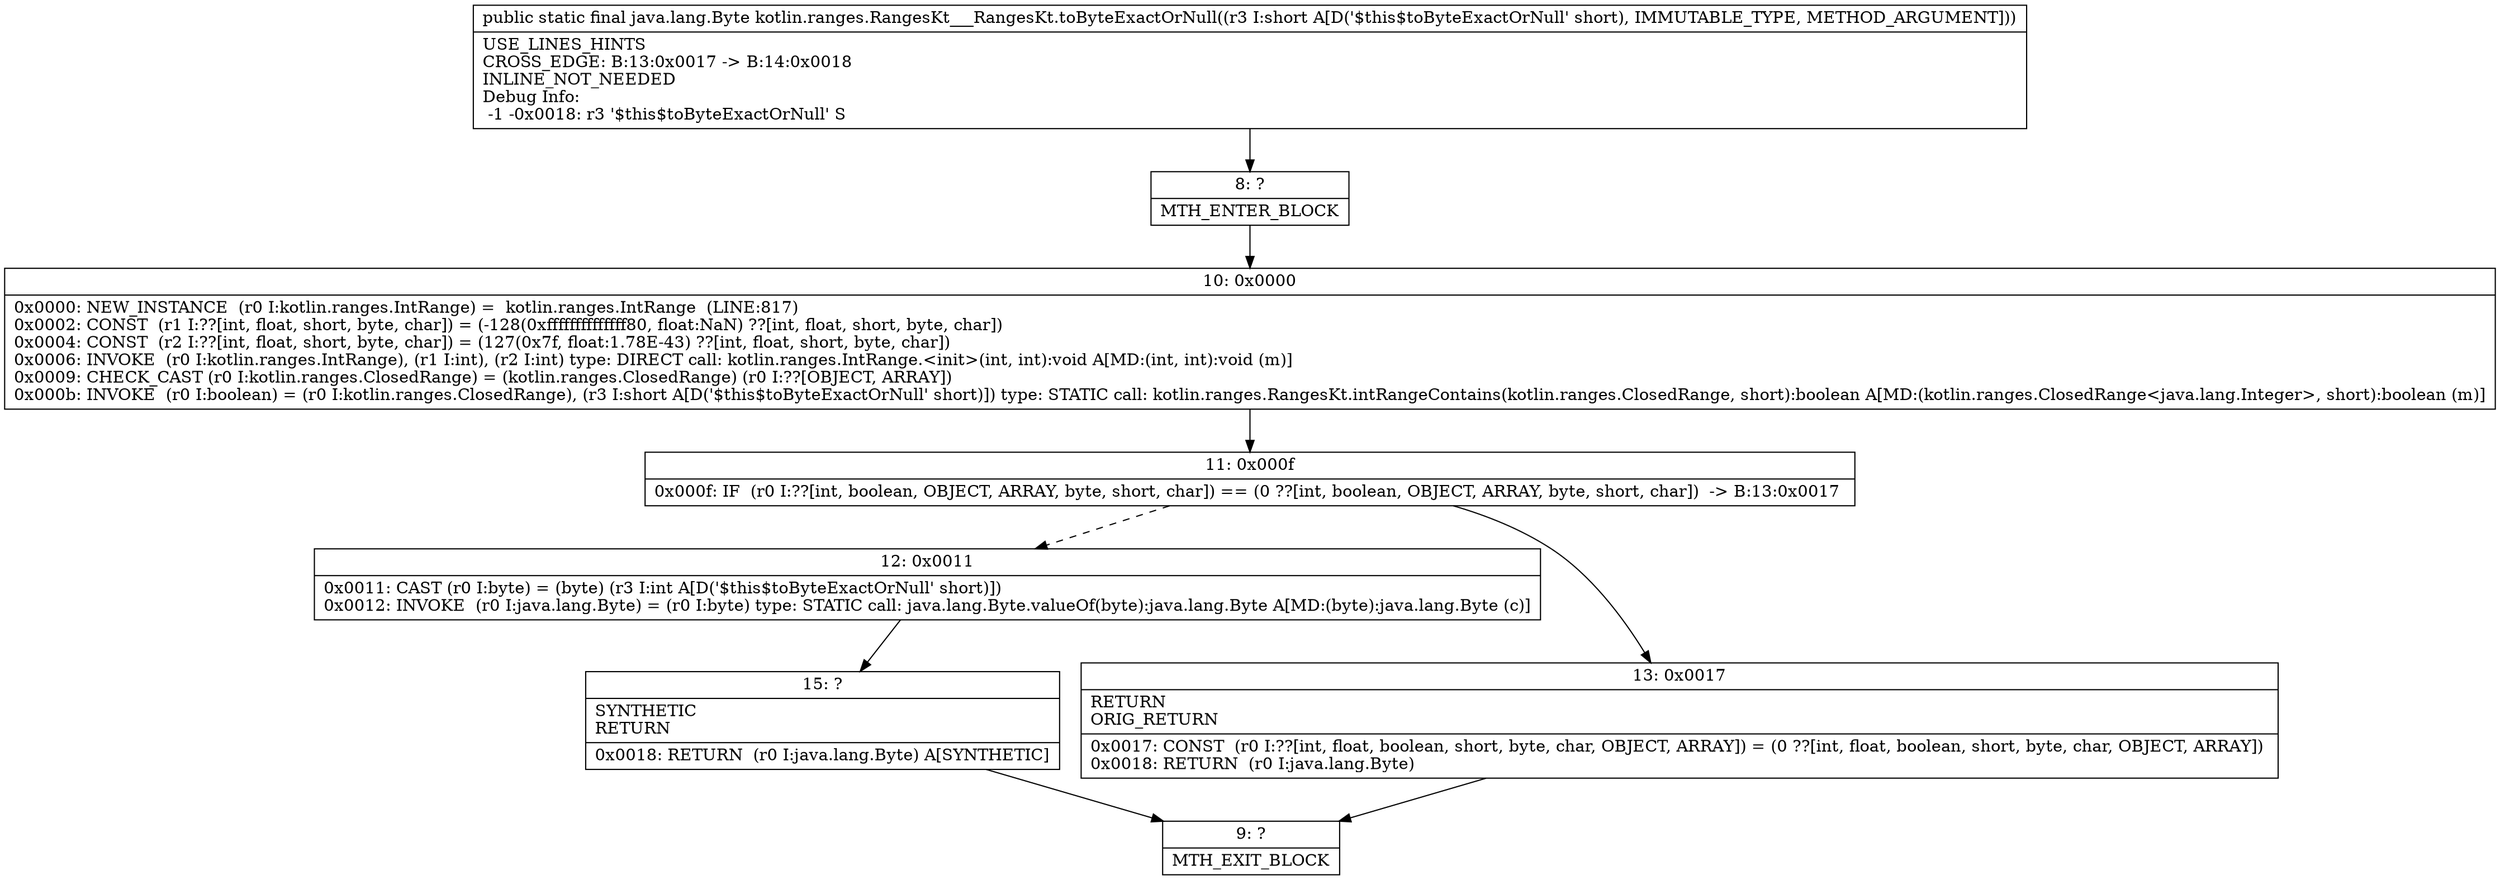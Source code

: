 digraph "CFG forkotlin.ranges.RangesKt___RangesKt.toByteExactOrNull(S)Ljava\/lang\/Byte;" {
Node_8 [shape=record,label="{8\:\ ?|MTH_ENTER_BLOCK\l}"];
Node_10 [shape=record,label="{10\:\ 0x0000|0x0000: NEW_INSTANCE  (r0 I:kotlin.ranges.IntRange) =  kotlin.ranges.IntRange  (LINE:817)\l0x0002: CONST  (r1 I:??[int, float, short, byte, char]) = (\-128(0xffffffffffffff80, float:NaN) ??[int, float, short, byte, char]) \l0x0004: CONST  (r2 I:??[int, float, short, byte, char]) = (127(0x7f, float:1.78E\-43) ??[int, float, short, byte, char]) \l0x0006: INVOKE  (r0 I:kotlin.ranges.IntRange), (r1 I:int), (r2 I:int) type: DIRECT call: kotlin.ranges.IntRange.\<init\>(int, int):void A[MD:(int, int):void (m)]\l0x0009: CHECK_CAST (r0 I:kotlin.ranges.ClosedRange) = (kotlin.ranges.ClosedRange) (r0 I:??[OBJECT, ARRAY]) \l0x000b: INVOKE  (r0 I:boolean) = (r0 I:kotlin.ranges.ClosedRange), (r3 I:short A[D('$this$toByteExactOrNull' short)]) type: STATIC call: kotlin.ranges.RangesKt.intRangeContains(kotlin.ranges.ClosedRange, short):boolean A[MD:(kotlin.ranges.ClosedRange\<java.lang.Integer\>, short):boolean (m)]\l}"];
Node_11 [shape=record,label="{11\:\ 0x000f|0x000f: IF  (r0 I:??[int, boolean, OBJECT, ARRAY, byte, short, char]) == (0 ??[int, boolean, OBJECT, ARRAY, byte, short, char])  \-\> B:13:0x0017 \l}"];
Node_12 [shape=record,label="{12\:\ 0x0011|0x0011: CAST (r0 I:byte) = (byte) (r3 I:int A[D('$this$toByteExactOrNull' short)]) \l0x0012: INVOKE  (r0 I:java.lang.Byte) = (r0 I:byte) type: STATIC call: java.lang.Byte.valueOf(byte):java.lang.Byte A[MD:(byte):java.lang.Byte (c)]\l}"];
Node_15 [shape=record,label="{15\:\ ?|SYNTHETIC\lRETURN\l|0x0018: RETURN  (r0 I:java.lang.Byte) A[SYNTHETIC]\l}"];
Node_9 [shape=record,label="{9\:\ ?|MTH_EXIT_BLOCK\l}"];
Node_13 [shape=record,label="{13\:\ 0x0017|RETURN\lORIG_RETURN\l|0x0017: CONST  (r0 I:??[int, float, boolean, short, byte, char, OBJECT, ARRAY]) = (0 ??[int, float, boolean, short, byte, char, OBJECT, ARRAY]) \l0x0018: RETURN  (r0 I:java.lang.Byte) \l}"];
MethodNode[shape=record,label="{public static final java.lang.Byte kotlin.ranges.RangesKt___RangesKt.toByteExactOrNull((r3 I:short A[D('$this$toByteExactOrNull' short), IMMUTABLE_TYPE, METHOD_ARGUMENT]))  | USE_LINES_HINTS\lCROSS_EDGE: B:13:0x0017 \-\> B:14:0x0018\lINLINE_NOT_NEEDED\lDebug Info:\l  \-1 \-0x0018: r3 '$this$toByteExactOrNull' S\l}"];
MethodNode -> Node_8;Node_8 -> Node_10;
Node_10 -> Node_11;
Node_11 -> Node_12[style=dashed];
Node_11 -> Node_13;
Node_12 -> Node_15;
Node_15 -> Node_9;
Node_13 -> Node_9;
}

